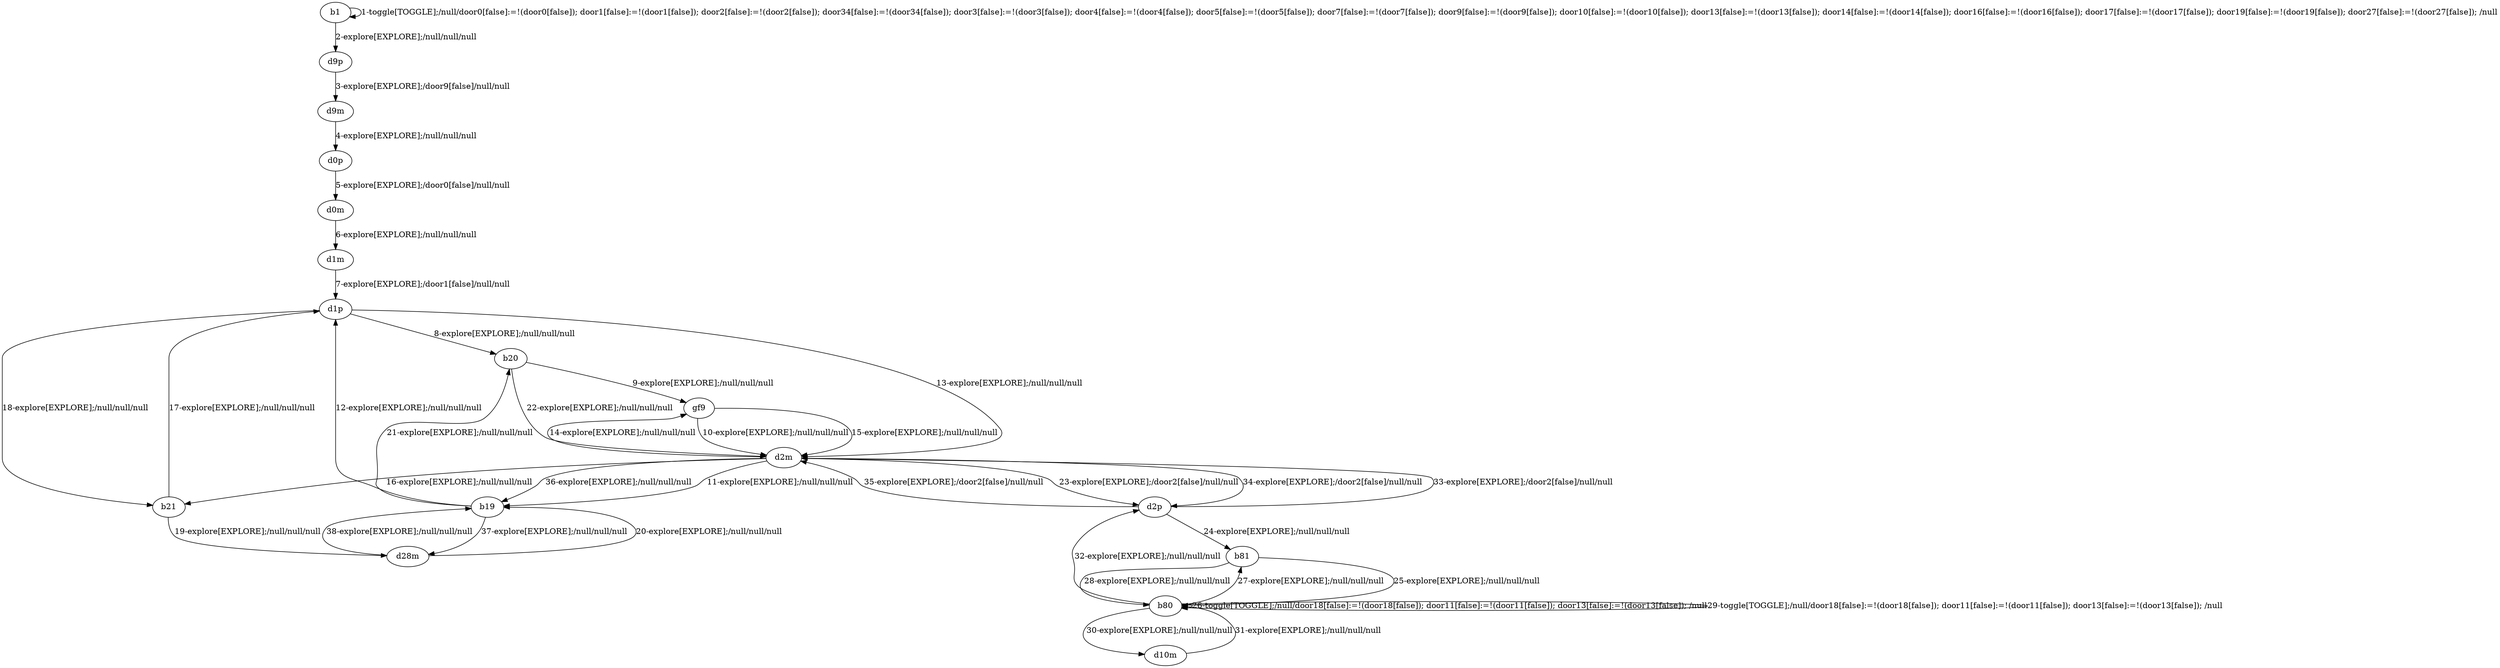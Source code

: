 # Total number of goals covered by this test: 1
# b19 --> d1p

digraph g {
"b1" -> "b1" [label = "1-toggle[TOGGLE];/null/door0[false]:=!(door0[false]); door1[false]:=!(door1[false]); door2[false]:=!(door2[false]); door34[false]:=!(door34[false]); door3[false]:=!(door3[false]); door4[false]:=!(door4[false]); door5[false]:=!(door5[false]); door7[false]:=!(door7[false]); door9[false]:=!(door9[false]); door10[false]:=!(door10[false]); door13[false]:=!(door13[false]); door14[false]:=!(door14[false]); door16[false]:=!(door16[false]); door17[false]:=!(door17[false]); door19[false]:=!(door19[false]); door27[false]:=!(door27[false]); /null"];
"b1" -> "d9p" [label = "2-explore[EXPLORE];/null/null/null"];
"d9p" -> "d9m" [label = "3-explore[EXPLORE];/door9[false]/null/null"];
"d9m" -> "d0p" [label = "4-explore[EXPLORE];/null/null/null"];
"d0p" -> "d0m" [label = "5-explore[EXPLORE];/door0[false]/null/null"];
"d0m" -> "d1m" [label = "6-explore[EXPLORE];/null/null/null"];
"d1m" -> "d1p" [label = "7-explore[EXPLORE];/door1[false]/null/null"];
"d1p" -> "b20" [label = "8-explore[EXPLORE];/null/null/null"];
"b20" -> "gf9" [label = "9-explore[EXPLORE];/null/null/null"];
"gf9" -> "d2m" [label = "10-explore[EXPLORE];/null/null/null"];
"d2m" -> "b19" [label = "11-explore[EXPLORE];/null/null/null"];
"b19" -> "d1p" [label = "12-explore[EXPLORE];/null/null/null"];
"d1p" -> "d2m" [label = "13-explore[EXPLORE];/null/null/null"];
"d2m" -> "gf9" [label = "14-explore[EXPLORE];/null/null/null"];
"gf9" -> "d2m" [label = "15-explore[EXPLORE];/null/null/null"];
"d2m" -> "b21" [label = "16-explore[EXPLORE];/null/null/null"];
"b21" -> "d1p" [label = "17-explore[EXPLORE];/null/null/null"];
"d1p" -> "b21" [label = "18-explore[EXPLORE];/null/null/null"];
"b21" -> "d28m" [label = "19-explore[EXPLORE];/null/null/null"];
"d28m" -> "b19" [label = "20-explore[EXPLORE];/null/null/null"];
"b19" -> "b20" [label = "21-explore[EXPLORE];/null/null/null"];
"b20" -> "d2m" [label = "22-explore[EXPLORE];/null/null/null"];
"d2m" -> "d2p" [label = "23-explore[EXPLORE];/door2[false]/null/null"];
"d2p" -> "b81" [label = "24-explore[EXPLORE];/null/null/null"];
"b81" -> "b80" [label = "25-explore[EXPLORE];/null/null/null"];
"b80" -> "b80" [label = "26-toggle[TOGGLE];/null/door18[false]:=!(door18[false]); door11[false]:=!(door11[false]); door13[false]:=!(door13[false]); /null"];
"b80" -> "b81" [label = "27-explore[EXPLORE];/null/null/null"];
"b81" -> "b80" [label = "28-explore[EXPLORE];/null/null/null"];
"b80" -> "b80" [label = "29-toggle[TOGGLE];/null/door18[false]:=!(door18[false]); door11[false]:=!(door11[false]); door13[false]:=!(door13[false]); /null"];
"b80" -> "d10m" [label = "30-explore[EXPLORE];/null/null/null"];
"d10m" -> "b80" [label = "31-explore[EXPLORE];/null/null/null"];
"b80" -> "d2p" [label = "32-explore[EXPLORE];/null/null/null"];
"d2p" -> "d2m" [label = "33-explore[EXPLORE];/door2[false]/null/null"];
"d2m" -> "d2p" [label = "34-explore[EXPLORE];/door2[false]/null/null"];
"d2p" -> "d2m" [label = "35-explore[EXPLORE];/door2[false]/null/null"];
"d2m" -> "b19" [label = "36-explore[EXPLORE];/null/null/null"];
"b19" -> "d28m" [label = "37-explore[EXPLORE];/null/null/null"];
"d28m" -> "b19" [label = "38-explore[EXPLORE];/null/null/null"];
}
